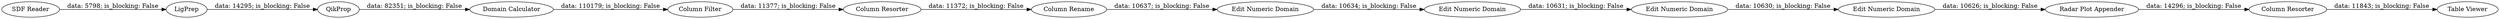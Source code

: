 digraph {
	"-275358047085442090_15256" [label="Column Resorter"]
	"5464708536380102881_15244" [label="Edit Numeric Domain"]
	"5464708536380102881_15242" [label="Edit Numeric Domain"]
	"-275358047085442090_21" [label="SDF Reader"]
	"5464708536380102881_15245" [label="Edit Numeric Domain"]
	"5464708536380102881_137" [label="Domain Calculator"]
	"5464708536380102881_15210" [label="Column Filter"]
	"-275358047085442090_15251" [label="Radar Plot Appender"]
	"5464708536380102881_15241" [label="Edit Numeric Domain"]
	"-275358047085442090_15252" [label=QikProp]
	"-275358047085442090_15255" [label="Table Viewer"]
	"-275358047085442090_15253" [label=LigPrep]
	"5464708536380102881_15243" [label="Column Rename"]
	"5464708536380102881_15239" [label="Column Resorter"]
	"-275358047085442090_15253" -> "-275358047085442090_15252" [label="data: 14295; is_blocking: False"]
	"5464708536380102881_15239" -> "5464708536380102881_15243" [label="data: 11372; is_blocking: False"]
	"5464708536380102881_15245" -> "-275358047085442090_15251" [label="data: 10626; is_blocking: False"]
	"5464708536380102881_15210" -> "5464708536380102881_15239" [label="data: 11377; is_blocking: False"]
	"-275358047085442090_15252" -> "5464708536380102881_137" [label="data: 82351; is_blocking: False"]
	"5464708536380102881_15244" -> "5464708536380102881_15245" [label="data: 10630; is_blocking: False"]
	"5464708536380102881_137" -> "5464708536380102881_15210" [label="data: 110179; is_blocking: False"]
	"-275358047085442090_15256" -> "-275358047085442090_15255" [label="data: 11843; is_blocking: False"]
	"5464708536380102881_15241" -> "5464708536380102881_15242" [label="data: 10634; is_blocking: False"]
	"5464708536380102881_15243" -> "5464708536380102881_15241" [label="data: 10637; is_blocking: False"]
	"-275358047085442090_15251" -> "-275358047085442090_15256" [label="data: 14296; is_blocking: False"]
	"-275358047085442090_21" -> "-275358047085442090_15253" [label="data: 5798; is_blocking: False"]
	"5464708536380102881_15242" -> "5464708536380102881_15244" [label="data: 10631; is_blocking: False"]
	rankdir=LR
}
